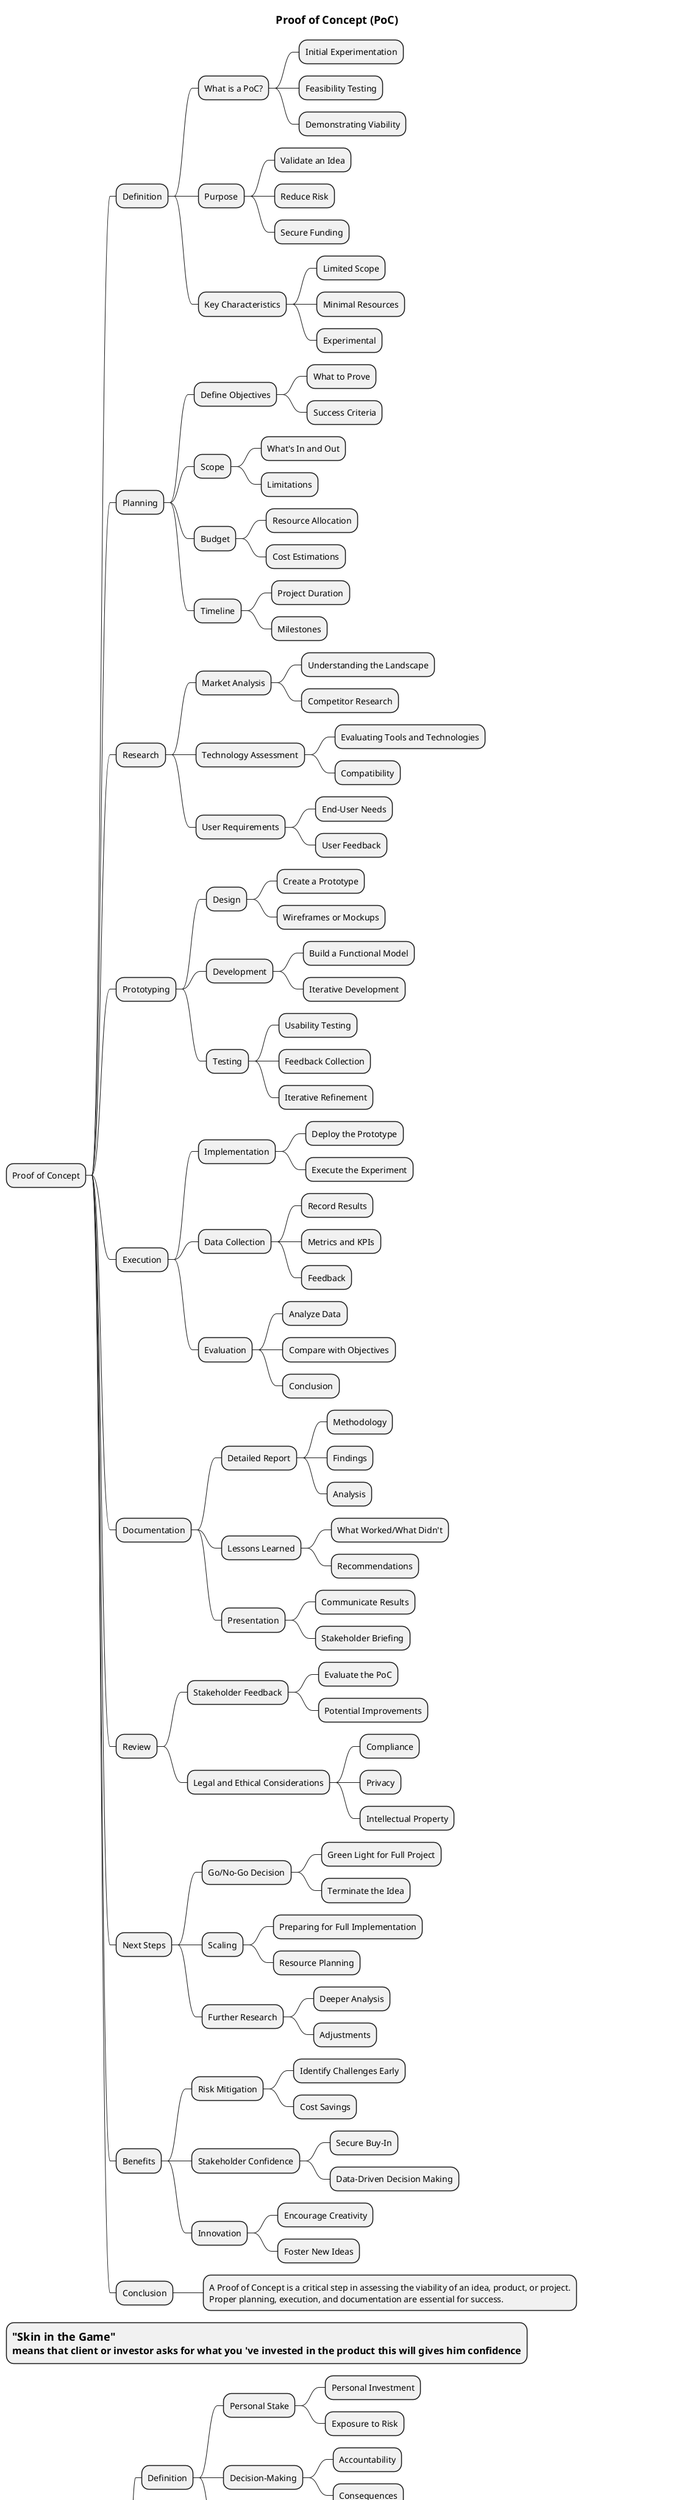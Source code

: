 @startmindmap
title =Proof of Concept (PoC)

* Proof of Concept
** Definition
*** What is a PoC?
**** Initial Experimentation
**** Feasibility Testing
**** Demonstrating Viability
*** Purpose
**** Validate an Idea
**** Reduce Risk
**** Secure Funding
*** Key Characteristics
**** Limited Scope
**** Minimal Resources
**** Experimental

** Planning
*** Define Objectives
**** What to Prove
**** Success Criteria
*** Scope
**** What's In and Out
**** Limitations
*** Budget
**** Resource Allocation
**** Cost Estimations
*** Timeline
**** Project Duration
**** Milestones

** Research
*** Market Analysis
**** Understanding the Landscape
**** Competitor Research
*** Technology Assessment
**** Evaluating Tools and Technologies
**** Compatibility
*** User Requirements
**** End-User Needs
**** User Feedback

** Prototyping
*** Design
**** Create a Prototype
**** Wireframes or Mockups
*** Development
**** Build a Functional Model
**** Iterative Development
*** Testing
**** Usability Testing
**** Feedback Collection
**** Iterative Refinement

** Execution
*** Implementation
**** Deploy the Prototype
**** Execute the Experiment
*** Data Collection
**** Record Results
**** Metrics and KPIs
**** Feedback
*** Evaluation
**** Analyze Data
**** Compare with Objectives
**** Conclusion

** Documentation
*** Detailed Report
**** Methodology
**** Findings
**** Analysis
*** Lessons Learned
**** What Worked/What Didn't
**** Recommendations
*** Presentation
**** Communicate Results
**** Stakeholder Briefing

** Review
*** Stakeholder Feedback
**** Evaluate the PoC
**** Potential Improvements
*** Legal and Ethical Considerations
**** Compliance
**** Privacy
**** Intellectual Property

** Next Steps
*** Go/No-Go Decision
**** Green Light for Full Project
**** Terminate the Idea
*** Scaling
**** Preparing for Full Implementation
**** Resource Planning
*** Further Research
**** Deeper Analysis
**** Adjustments

** Benefits
*** Risk Mitigation
**** Identify Challenges Early
**** Cost Savings
*** Stakeholder Confidence
**** Secure Buy-In
**** Data-Driven Decision Making
*** Innovation
**** Encourage Creativity
**** Foster New Ideas

** Conclusion
*** A Proof of Concept is a critical step in assessing the viability of an idea, product, or project.\nProper planning, execution, and documentation are essential for success.


* ="Skin in the Game" \n==means that client or investor asks for what you 've invested in the product this will gives him confidence
* =Skin in the Game
** Definition
*** Personal Stake
**** Personal Investment
**** Exposure to Risk
*** Decision-Making
**** Accountability
**** Consequences
*** Commitment
**** Personal Involvement
**** Ownership

** Types of Skin in the Game
*** Financial
**** Personal Capital
**** Investment
*** Reputation
**** Professional Credibility
**** Brand Integrity
*** Moral
**** Ethical Values
**** Conscience
*** Legal
**** Liability
**** Legal Consequences
*** Intellectual
**** Expertise
**** Intellectual Property

** Significance
*** Incentives
**** Aligning Interests
**** Motivating Actions
*** Accountability
**** Responsibility
**** Ownership
*** Risk Management
**** Informed Decision-Making
**** Consequence Awareness

** Applications
*** Business
**** Entrepreneurs
**** Shareholders
*** Economics
**** Risk Management
**** Market Dynamics
*** Ethics
**** Moral Decision-Making
**** Responsibility
*** Governance
**** Leadership
**** Public Policy

** Examples
*** Entrepreneurship
**** Personal Investment
**** Business Ownership
*** Financial Markets
**** Stock Ownership
**** Investment Risk
*** Medical Ethics
**** Informed Consent
**** Medical Liability
*** Political Leadership
**** Accountability
**** Policy Consequences

** Challenges
*** Moral Hazard
**** Lack of Accountability
**** Absence of Consequences
*** Conflicts of Interest
**** Misaligned Incentives
**** Ethical Dilemmas
*** Incomplete Information
**** Hidden Risks
**** Unforeseen Consequences

** Benefits
*** Informed Decision-Making
**** Prudent Risk Management
*** Ethical Behavior
**** Accountability
*** Trust
**** Aligned Interests
*** Innovation
**** Entrepreneurship
*** Market Efficiency
**** Healthy Competition

** Conclusion
*** "Skin in the Game" refers to personal stakes, decision-making with consequences, and commitment. \nIt has diverse applications and significant implications for incentives, accountability, and risk management.

@endmindmap
